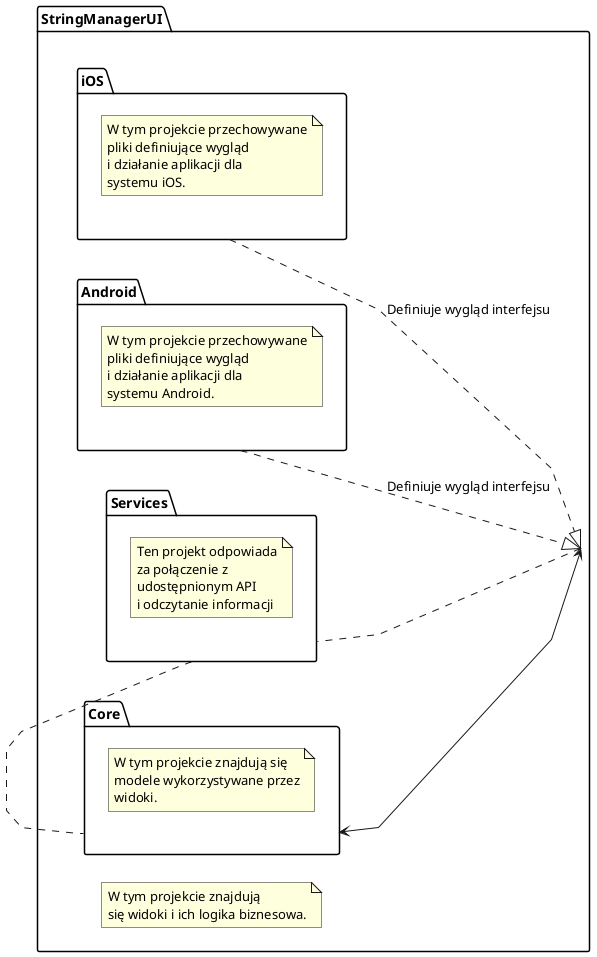 @startuml Projects class diagram

allowmixing
left to right direction
skinparam linetype polyline

package StringManagerUI.Services
{
    note as StringManagerUIServicesNote
        Ten projekt odpowiada
        za połączenie z
        udostępnionym API
        i odczytanie informacji
    end note
}

package StringManagerUI.Core
{
    note as StringManagerUICoreNote
        W tym projekcie znajdują się
        modele wykorzystywane przez
        widoki.
    end note
}

package StringManagerUI
{
    note as StringManagerUINote
        W tym projekcie znajdują
        się widoki i ich logika biznesowa.
    end note
}

package StringManagerUI.Android
{
    note as StringManagerUIAndroidNote
        W tym projekcie przechowywane
        pliki definiujące wygląd
        i działanie aplikacji dla
        systemu Android.
    end note
}

package StringManagerUI.iOS
{
    note as StringManagerUIiOSNote
        W tym projekcie przechowywane
        pliki definiujące wygląd
        i działanie aplikacji dla
        systemu iOS.
    end note
}

StringManagerUI.Android ..|> StringManagerUI : Definiuje wygląd interfejsu 
StringManagerUI.iOS ..|> StringManagerUI : Definiuje wygląd interfejsu
StringManagerUI.Core <-> StringManagerUI
StringManagerUI.Core .left. StringManagerUI.Services
StringManagerUI .. StringManagerUI.Services

@enduml